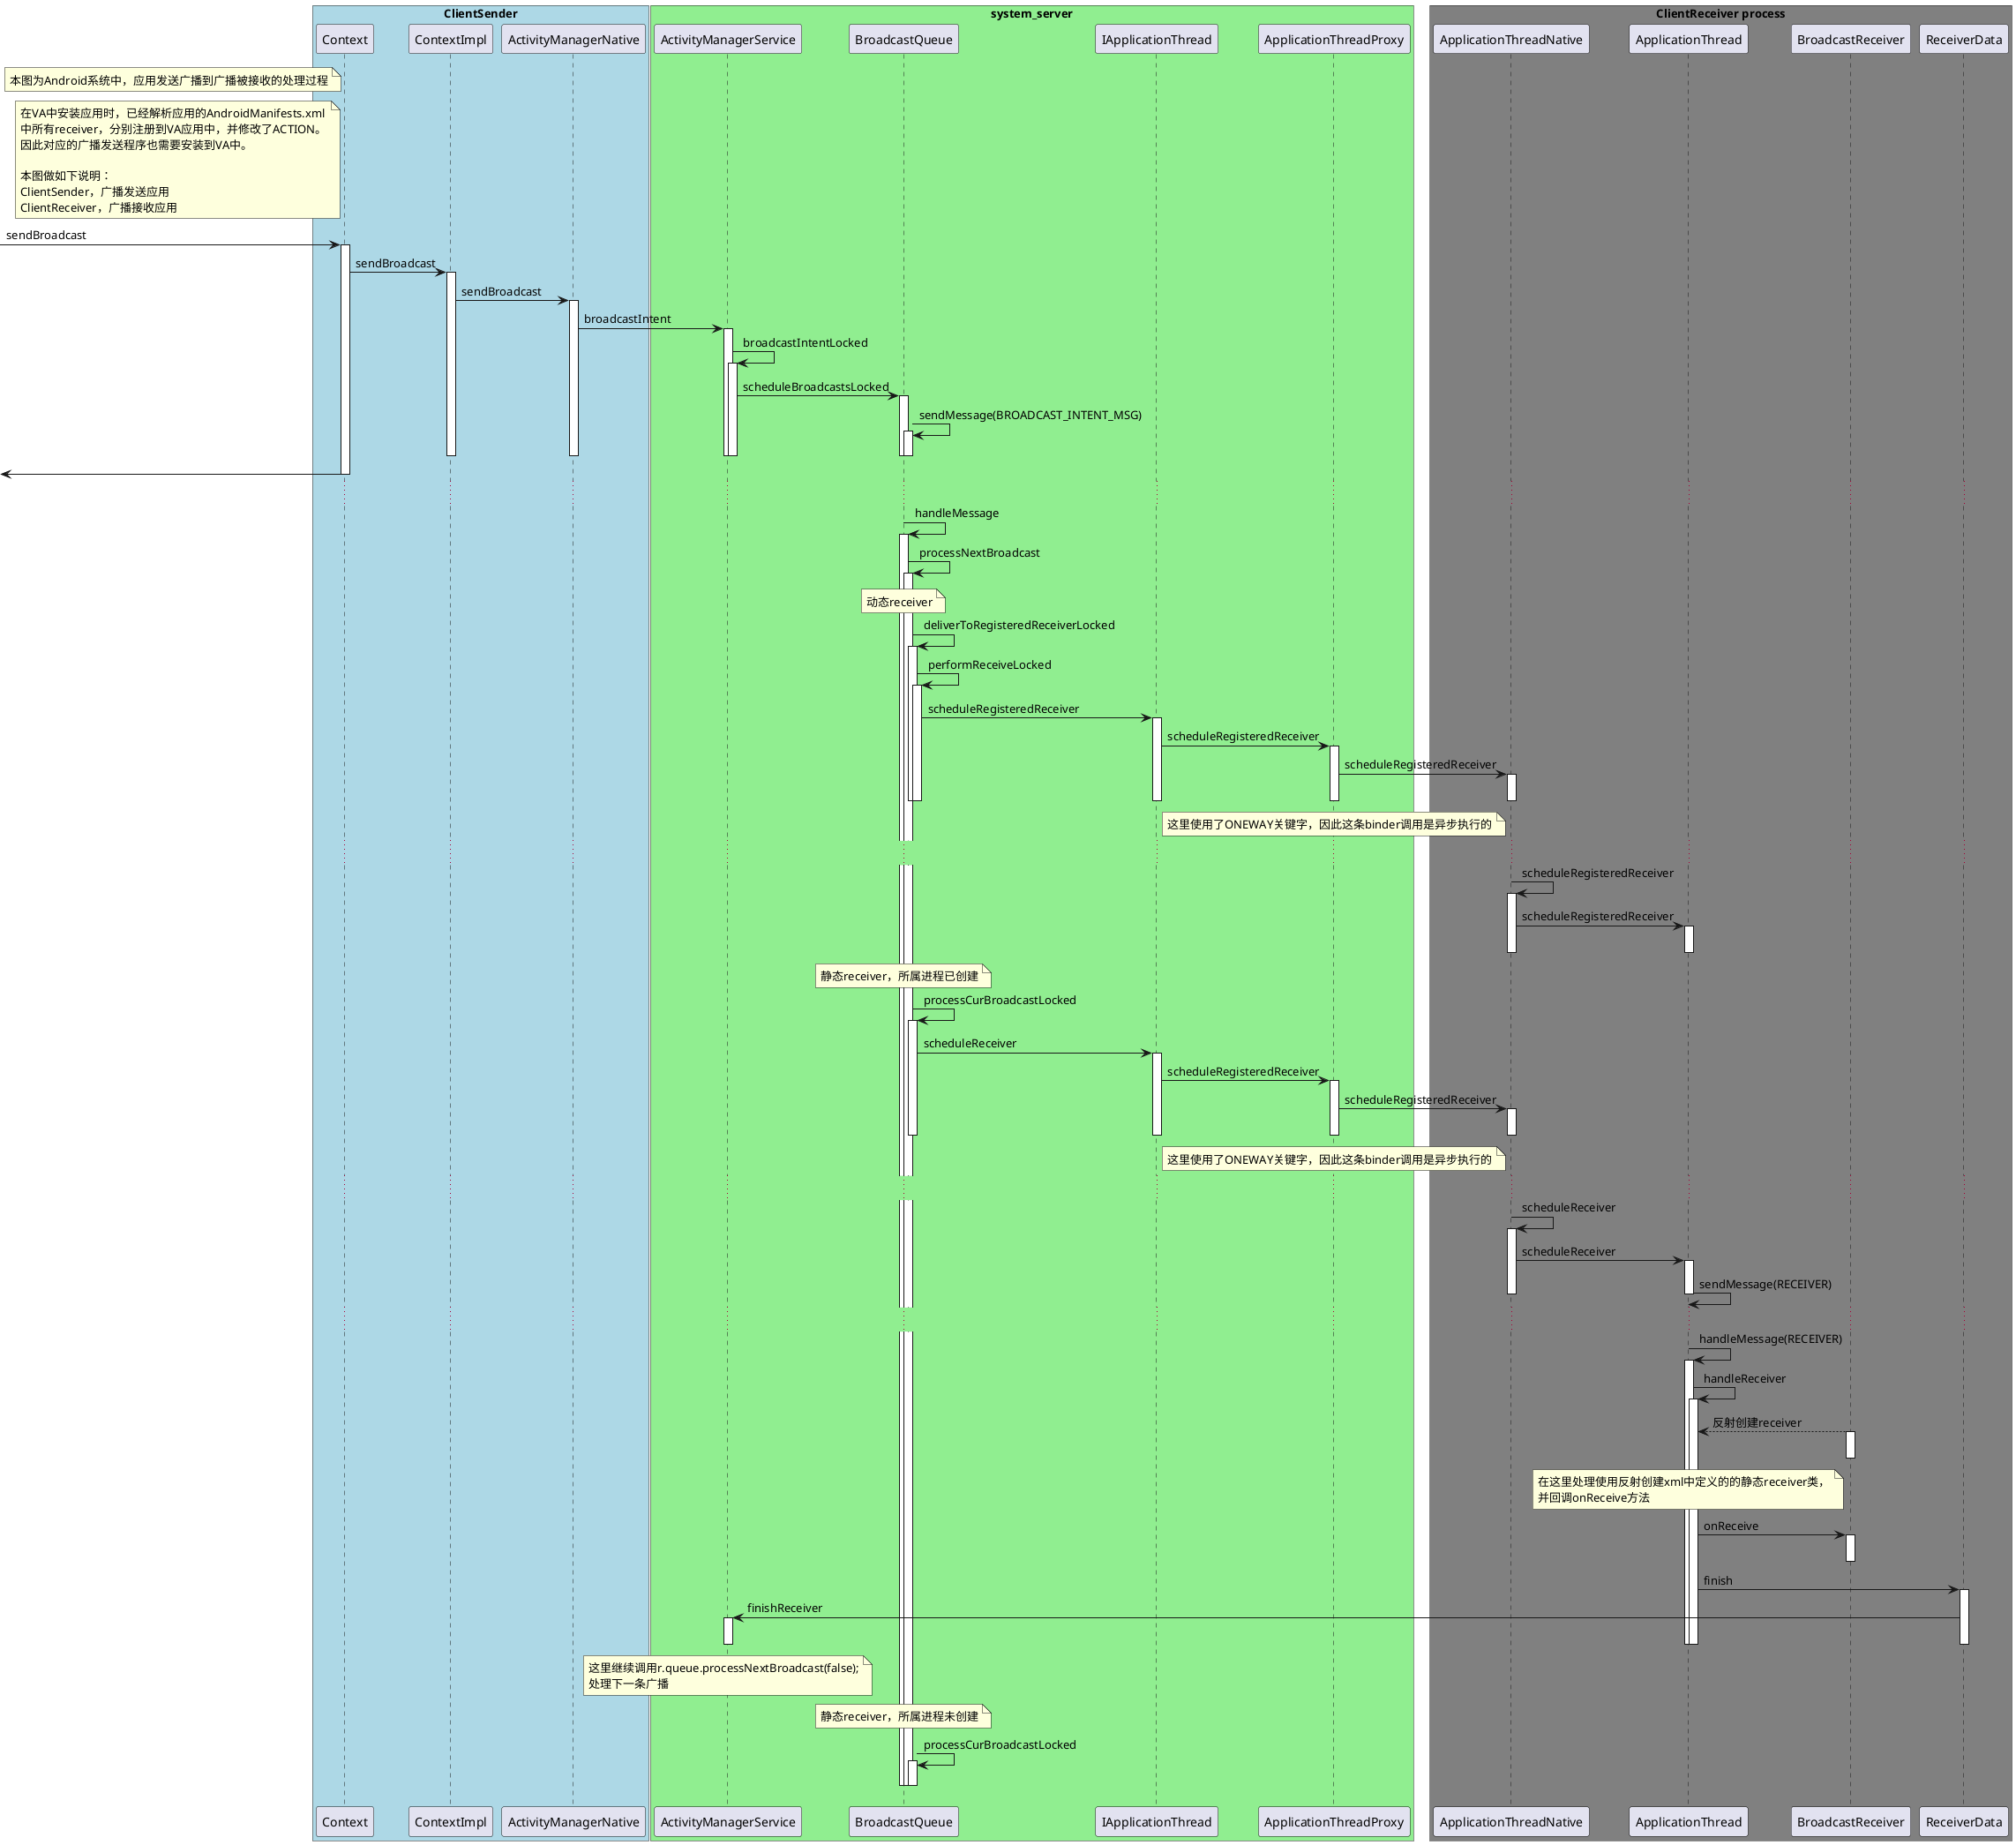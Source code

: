 @startuml

box "ClientSender" #LightBlue
	participant Context
	participant ContextImpl
	participant ActivityManagerNative
end box

box "system_server" #LightGreen
	participant ActivityManagerService
	participant BroadcastQueue
	participant IApplicationThread
	participant ApplicationThreadProxy
end box

box "ClientReceiver process" #Gray
	participant ApplicationThreadNative
	participant ApplicationThread
	participant BroadcastReceiver
	participant ReceiverData
end box

note left of Context
本图为Android系统中，应用发送广播到广播被接收的处理过程
endnote

note left of Context
在VA中安装应用时，已经解析应用的AndroidManifests.xml
中所有receiver，分别注册到VA应用中，并修改了ACTION。
因此对应的广播发送程序也需要安装到VA中。

本图做如下说明：
ClientSender，广播发送应用
ClientReceiver，广播接收应用
endnote

[-> Context : sendBroadcast

activate Context

    Context -> ContextImpl : sendBroadcast
    activate ContextImpl

        ContextImpl -> ActivityManagerNative : sendBroadcast
        activate ActivityManagerNative
            ActivityManagerNative -> ActivityManagerService : broadcastIntent
            activate ActivityManagerService
                ActivityManagerService -> ActivityManagerService : broadcastIntentLocked
                activate ActivityManagerService
                    ActivityManagerService -> BroadcastQueue : scheduleBroadcastsLocked
                    activate BroadcastQueue
                        BroadcastQueue -> BroadcastQueue : sendMessage(BROADCAST_INTENT_MSG)
                        activate BroadcastQueue
                        deactivate BroadcastQueue
                    deactivate BroadcastQueue
                deactivate ActivityManagerService
            deactivate ActivityManagerService
        deactivate ActivityManagerNative
    deactivate ContextImpl

[<- Context
deactivate Context

...
BroadcastQueue -> BroadcastQueue : handleMessage
activate BroadcastQueue
    BroadcastQueue -> BroadcastQueue : processNextBroadcast
    activate BroadcastQueue

        note over BroadcastQueue : 动态receiver
        BroadcastQueue -> BroadcastQueue : deliverToRegisteredReceiverLocked
        activate BroadcastQueue
            BroadcastQueue -> BroadcastQueue : performReceiveLocked
            activate BroadcastQueue
                BroadcastQueue -> IApplicationThread : scheduleRegisteredReceiver
                activate IApplicationThread
                    IApplicationThread -> ApplicationThreadProxy : scheduleRegisteredReceiver
                    activate ApplicationThreadProxy
                        ApplicationThreadProxy -> ApplicationThreadNative : scheduleRegisteredReceiver
                        activate ApplicationThreadNative
                        note over ApplicationThreadProxy
                        这里使用了ONEWAY关键字，因此这条binder调用是异步执行的
                        endnote
                        deactivate ApplicationThreadNative
                    deactivate ApplicationThreadProxy
                deactivate IApplicationThread
            deactivate BroadcastQueue
        deactivate BroadcastQueue

            ...
            ApplicationThreadNative -> ApplicationThreadNative : scheduleRegisteredReceiver
            activate ApplicationThreadNative
                ApplicationThreadNative -> ApplicationThread : scheduleRegisteredReceiver
                activate ApplicationThread

                deactivate ApplicationThread
            deactivate ApplicationThreadNative


        note over BroadcastQueue : 静态receiver，所属进程已创建
        BroadcastQueue -> BroadcastQueue : processCurBroadcastLocked
        activate BroadcastQueue
            BroadcastQueue -> IApplicationThread : scheduleReceiver
                activate IApplicationThread
                    IApplicationThread -> ApplicationThreadProxy : scheduleRegisteredReceiver
                    activate ApplicationThreadProxy
                        ApplicationThreadProxy -> ApplicationThreadNative : scheduleRegisteredReceiver
                        activate ApplicationThreadNative
                        note over ApplicationThreadProxy
                        这里使用了ONEWAY关键字，因此这条binder调用是异步执行的
                        endnote
                        deactivate ApplicationThreadNative
                    deactivate ApplicationThreadProxy
                deactivate IApplicationThread
            deactivate IApplicationThread
        deactivate BroadcastQueue

            ...
            ApplicationThreadNative -> ApplicationThreadNative : scheduleReceiver
            activate ApplicationThreadNative
                ApplicationThreadNative -> ApplicationThread : scheduleReceiver
                activate ApplicationThread
                    ApplicationThread -> ApplicationThread : sendMessage(RECEIVER)
                deactivate ApplicationThread
            deactivate ApplicationThreadNative

            ...
            ApplicationThread -> ApplicationThread : handleMessage(RECEIVER)
            activate ApplicationThread
                ApplicationThread -> ApplicationThread : handleReceiver
                activate ApplicationThread

                    ApplicationThread <-- BroadcastReceiver : 反射创建receiver
                    activate BroadcastReceiver
                    deactivate BroadcastReceiver

                    note over ApplicationThread
                    在这里处理使用反射创建xml中定义的的静态receiver类，
                    并回调onReceive方法
                    endnote

                    ApplicationThread -> BroadcastReceiver : onReceive
                    activate BroadcastReceiver
                    deactivate BroadcastReceiver

                    ApplicationThread -> ReceiverData : finish
                    activate ReceiverData
                        ReceiverData -> ActivityManagerService : finishReceiver
                        activate ActivityManagerService
                        note over ActivityManagerService
                        这里继续调用r.queue.processNextBroadcast(false);
                        处理下一条广播
                        endnote
                        deactivate ActivityManagerService
                    deactivate ReceiverData
                deactivate ApplicationThread

            deactivate ApplicationThread

        note over BroadcastQueue : 静态receiver，所属进程未创建
        BroadcastQueue -> BroadcastQueue : processCurBroadcastLocked
        activate BroadcastQueue
        deactivate BroadcastQueue
    deactivate BroadcastQueue
deactivate BroadcastQueue


@enduml